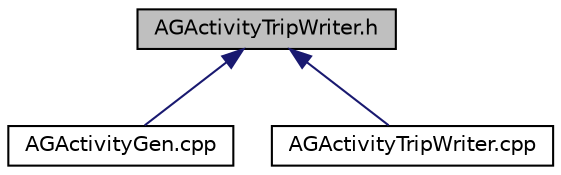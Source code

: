 digraph "AGActivityTripWriter.h"
{
  edge [fontname="Helvetica",fontsize="10",labelfontname="Helvetica",labelfontsize="10"];
  node [fontname="Helvetica",fontsize="10",shape=record];
  Node2 [label="AGActivityTripWriter.h",height=0.2,width=0.4,color="black", fillcolor="grey75", style="filled", fontcolor="black"];
  Node2 -> Node3 [dir="back",color="midnightblue",fontsize="10",style="solid",fontname="Helvetica"];
  Node3 [label="AGActivityGen.cpp",height=0.2,width=0.4,color="black", fillcolor="white", style="filled",URL="$d4/de2/_a_g_activity_gen_8cpp.html"];
  Node2 -> Node4 [dir="back",color="midnightblue",fontsize="10",style="solid",fontname="Helvetica"];
  Node4 [label="AGActivityTripWriter.cpp",height=0.2,width=0.4,color="black", fillcolor="white", style="filled",URL="$d8/d37/_a_g_activity_trip_writer_8cpp.html"];
}
